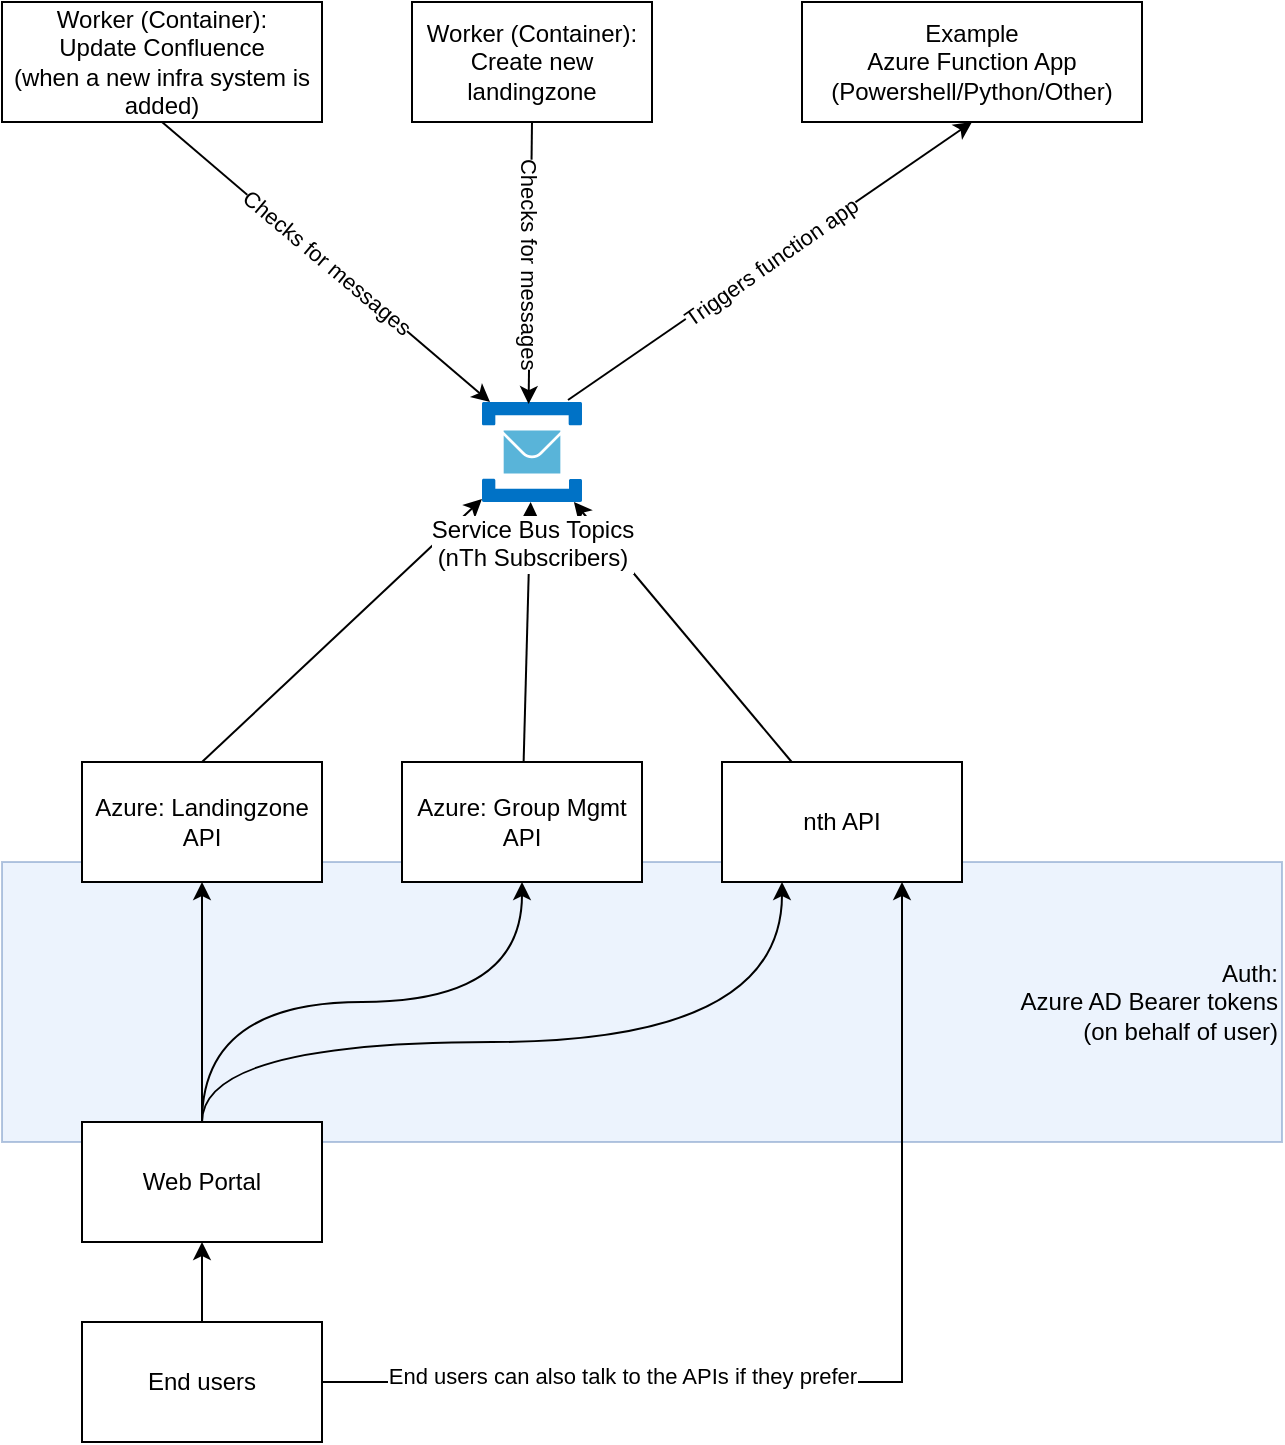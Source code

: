 <mxfile version="17.5.0" type="github">
  <diagram id="6YV9BEM0Kwl5WO1QYTP7" name="Page-1">
    <mxGraphModel dx="1428" dy="827" grid="1" gridSize="10" guides="1" tooltips="1" connect="1" arrows="1" fold="1" page="1" pageScale="1" pageWidth="850" pageHeight="1100" math="0" shadow="0">
      <root>
        <mxCell id="0" />
        <mxCell id="1" parent="0" />
        <mxCell id="wX1egGwQqUurUfu76rJj-8" value="Auth:&lt;br&gt;Azure AD Bearer tokens &lt;br&gt;(on behalf of user)" style="rounded=0;whiteSpace=wrap;html=1;fillColor=#dae8fc;strokeColor=#6c8ebf;opacity=50;align=right;" vertex="1" parent="1">
          <mxGeometry x="80" y="630" width="640" height="140" as="geometry" />
        </mxCell>
        <mxCell id="3CDU0EL-y0QIn4lJfjj1-16" style="edgeStyle=orthogonalEdgeStyle;rounded=0;orthogonalLoop=1;jettySize=auto;html=1;entryX=0.5;entryY=1;entryDx=0;entryDy=0;" parent="1" source="3CDU0EL-y0QIn4lJfjj1-2" target="3CDU0EL-y0QIn4lJfjj1-3" edge="1">
          <mxGeometry relative="1" as="geometry" />
        </mxCell>
        <mxCell id="3CDU0EL-y0QIn4lJfjj1-17" style="edgeStyle=orthogonalEdgeStyle;rounded=0;orthogonalLoop=1;jettySize=auto;html=1;exitX=0.5;exitY=0;exitDx=0;exitDy=0;entryX=0.5;entryY=1;entryDx=0;entryDy=0;curved=1;" parent="1" source="3CDU0EL-y0QIn4lJfjj1-2" target="3CDU0EL-y0QIn4lJfjj1-5" edge="1">
          <mxGeometry relative="1" as="geometry" />
        </mxCell>
        <mxCell id="3CDU0EL-y0QIn4lJfjj1-18" style="edgeStyle=orthogonalEdgeStyle;rounded=0;orthogonalLoop=1;jettySize=auto;html=1;exitX=0.5;exitY=0;exitDx=0;exitDy=0;entryX=0.25;entryY=1;entryDx=0;entryDy=0;curved=1;" parent="1" source="3CDU0EL-y0QIn4lJfjj1-2" target="3CDU0EL-y0QIn4lJfjj1-6" edge="1">
          <mxGeometry relative="1" as="geometry">
            <Array as="points">
              <mxPoint x="180" y="720" />
              <mxPoint x="470" y="720" />
            </Array>
          </mxGeometry>
        </mxCell>
        <mxCell id="3CDU0EL-y0QIn4lJfjj1-2" value="Web Portal" style="rounded=0;whiteSpace=wrap;html=1;" parent="1" vertex="1">
          <mxGeometry x="120" y="760" width="120" height="60" as="geometry" />
        </mxCell>
        <mxCell id="3CDU0EL-y0QIn4lJfjj1-29" style="edgeStyle=none;rounded=0;orthogonalLoop=1;jettySize=auto;html=1;exitX=0.5;exitY=0;exitDx=0;exitDy=0;" parent="1" source="3CDU0EL-y0QIn4lJfjj1-3" target="3CDU0EL-y0QIn4lJfjj1-19" edge="1">
          <mxGeometry relative="1" as="geometry" />
        </mxCell>
        <mxCell id="3CDU0EL-y0QIn4lJfjj1-3" value="Azure: Landingzone API" style="rounded=0;whiteSpace=wrap;html=1;" parent="1" vertex="1">
          <mxGeometry x="120" y="580" width="120" height="60" as="geometry" />
        </mxCell>
        <mxCell id="3CDU0EL-y0QIn4lJfjj1-15" style="edgeStyle=orthogonalEdgeStyle;rounded=0;orthogonalLoop=1;jettySize=auto;html=1;entryX=0.5;entryY=1;entryDx=0;entryDy=0;" parent="1" source="3CDU0EL-y0QIn4lJfjj1-4" target="3CDU0EL-y0QIn4lJfjj1-2" edge="1">
          <mxGeometry relative="1" as="geometry" />
        </mxCell>
        <mxCell id="wX1egGwQqUurUfu76rJj-3" style="edgeStyle=elbowEdgeStyle;rounded=0;orthogonalLoop=1;jettySize=auto;html=1;entryX=0.75;entryY=1;entryDx=0;entryDy=0;elbow=vertical;" edge="1" parent="1" source="3CDU0EL-y0QIn4lJfjj1-4" target="3CDU0EL-y0QIn4lJfjj1-6">
          <mxGeometry relative="1" as="geometry">
            <Array as="points">
              <mxPoint x="410" y="890" />
            </Array>
          </mxGeometry>
        </mxCell>
        <mxCell id="wX1egGwQqUurUfu76rJj-4" value="End users can also talk to the APIs if they prefer" style="edgeLabel;html=1;align=center;verticalAlign=middle;resizable=0;points=[];" vertex="1" connectable="0" parent="wX1egGwQqUurUfu76rJj-3">
          <mxGeometry x="-0.771" y="3" relative="1" as="geometry">
            <mxPoint x="88" as="offset" />
          </mxGeometry>
        </mxCell>
        <mxCell id="3CDU0EL-y0QIn4lJfjj1-4" value="End users" style="rounded=0;whiteSpace=wrap;html=1;" parent="1" vertex="1">
          <mxGeometry x="120" y="860" width="120" height="60" as="geometry" />
        </mxCell>
        <mxCell id="3CDU0EL-y0QIn4lJfjj1-27" style="rounded=0;orthogonalLoop=1;jettySize=auto;html=1;" parent="1" source="3CDU0EL-y0QIn4lJfjj1-5" target="3CDU0EL-y0QIn4lJfjj1-19" edge="1">
          <mxGeometry relative="1" as="geometry" />
        </mxCell>
        <mxCell id="3CDU0EL-y0QIn4lJfjj1-5" value="Azure: Group Mgmt API" style="rounded=0;whiteSpace=wrap;html=1;" parent="1" vertex="1">
          <mxGeometry x="280" y="580" width="120" height="60" as="geometry" />
        </mxCell>
        <mxCell id="3CDU0EL-y0QIn4lJfjj1-30" style="edgeStyle=none;rounded=0;orthogonalLoop=1;jettySize=auto;html=1;" parent="1" source="3CDU0EL-y0QIn4lJfjj1-6" target="3CDU0EL-y0QIn4lJfjj1-19" edge="1">
          <mxGeometry relative="1" as="geometry" />
        </mxCell>
        <mxCell id="3CDU0EL-y0QIn4lJfjj1-6" value="nth API" style="rounded=0;whiteSpace=wrap;html=1;" parent="1" vertex="1">
          <mxGeometry x="440" y="580" width="120" height="60" as="geometry" />
        </mxCell>
        <mxCell id="3CDU0EL-y0QIn4lJfjj1-19" value="Service Bus Topics&lt;br&gt;(nTh Subscribers)" style="sketch=0;aspect=fixed;html=1;points=[];align=center;image;fontSize=12;image=img/lib/mscae/Service_Bus.svg;" parent="1" vertex="1">
          <mxGeometry x="320" y="400" width="50" height="50" as="geometry" />
        </mxCell>
        <mxCell id="3CDU0EL-y0QIn4lJfjj1-31" value="Worker (Container):&lt;br&gt;Update Confluence&lt;br&gt;(when a new infra system is added)" style="rounded=0;whiteSpace=wrap;html=1;" parent="1" vertex="1">
          <mxGeometry x="80" y="200" width="160" height="60" as="geometry" />
        </mxCell>
        <mxCell id="3CDU0EL-y0QIn4lJfjj1-33" value="" style="endArrow=classic;html=1;rounded=0;entryX=0.08;entryY=0;entryDx=0;entryDy=0;entryPerimeter=0;exitX=0.5;exitY=1;exitDx=0;exitDy=0;" parent="1" source="3CDU0EL-y0QIn4lJfjj1-31" target="3CDU0EL-y0QIn4lJfjj1-19" edge="1">
          <mxGeometry relative="1" as="geometry">
            <mxPoint x="130" y="400" as="sourcePoint" />
            <mxPoint x="470" y="390" as="targetPoint" />
          </mxGeometry>
        </mxCell>
        <mxCell id="3CDU0EL-y0QIn4lJfjj1-34" value="Checks for messages" style="edgeLabel;resizable=0;html=1;align=center;verticalAlign=middle;rotation=40;" parent="3CDU0EL-y0QIn4lJfjj1-33" connectable="0" vertex="1">
          <mxGeometry relative="1" as="geometry" />
        </mxCell>
        <mxCell id="3CDU0EL-y0QIn4lJfjj1-36" value="Worker (Container):&lt;br&gt;Create new landingzone" style="rounded=0;whiteSpace=wrap;html=1;" parent="1" vertex="1">
          <mxGeometry x="285" y="200" width="120" height="60" as="geometry" />
        </mxCell>
        <mxCell id="3CDU0EL-y0QIn4lJfjj1-37" value="" style="endArrow=classic;html=1;rounded=0;exitX=0.5;exitY=1;exitDx=0;exitDy=0;entryX=0.466;entryY=0.021;entryDx=0;entryDy=0;entryPerimeter=0;" parent="1" source="3CDU0EL-y0QIn4lJfjj1-36" target="3CDU0EL-y0QIn4lJfjj1-19" edge="1">
          <mxGeometry relative="1" as="geometry">
            <mxPoint x="220" y="380" as="sourcePoint" />
            <mxPoint x="410" y="320" as="targetPoint" />
          </mxGeometry>
        </mxCell>
        <mxCell id="3CDU0EL-y0QIn4lJfjj1-38" value="Checks for messages" style="edgeLabel;resizable=0;html=1;align=center;verticalAlign=middle;rotation=90;" parent="3CDU0EL-y0QIn4lJfjj1-37" connectable="0" vertex="1">
          <mxGeometry relative="1" as="geometry" />
        </mxCell>
        <mxCell id="3CDU0EL-y0QIn4lJfjj1-39" value="Example&lt;br&gt;Azure Function App (Powershell/Python/Other)&lt;br&gt;" style="rounded=0;whiteSpace=wrap;html=1;" parent="1" vertex="1">
          <mxGeometry x="480" y="200" width="170" height="60" as="geometry" />
        </mxCell>
        <mxCell id="3CDU0EL-y0QIn4lJfjj1-40" value="" style="endArrow=classic;html=1;rounded=0;entryX=0.5;entryY=1;entryDx=0;entryDy=0;exitX=0.86;exitY=-0.02;exitDx=0;exitDy=0;exitPerimeter=0;" parent="1" source="3CDU0EL-y0QIn4lJfjj1-19" target="3CDU0EL-y0QIn4lJfjj1-39" edge="1">
          <mxGeometry relative="1" as="geometry">
            <mxPoint x="400" y="370" as="sourcePoint" />
            <mxPoint x="570" y="390" as="targetPoint" />
          </mxGeometry>
        </mxCell>
        <mxCell id="3CDU0EL-y0QIn4lJfjj1-41" value="Triggers function app" style="edgeLabel;resizable=0;html=1;align=center;verticalAlign=middle;rotation=-35;" parent="3CDU0EL-y0QIn4lJfjj1-40" connectable="0" vertex="1">
          <mxGeometry relative="1" as="geometry" />
        </mxCell>
      </root>
    </mxGraphModel>
  </diagram>
</mxfile>
